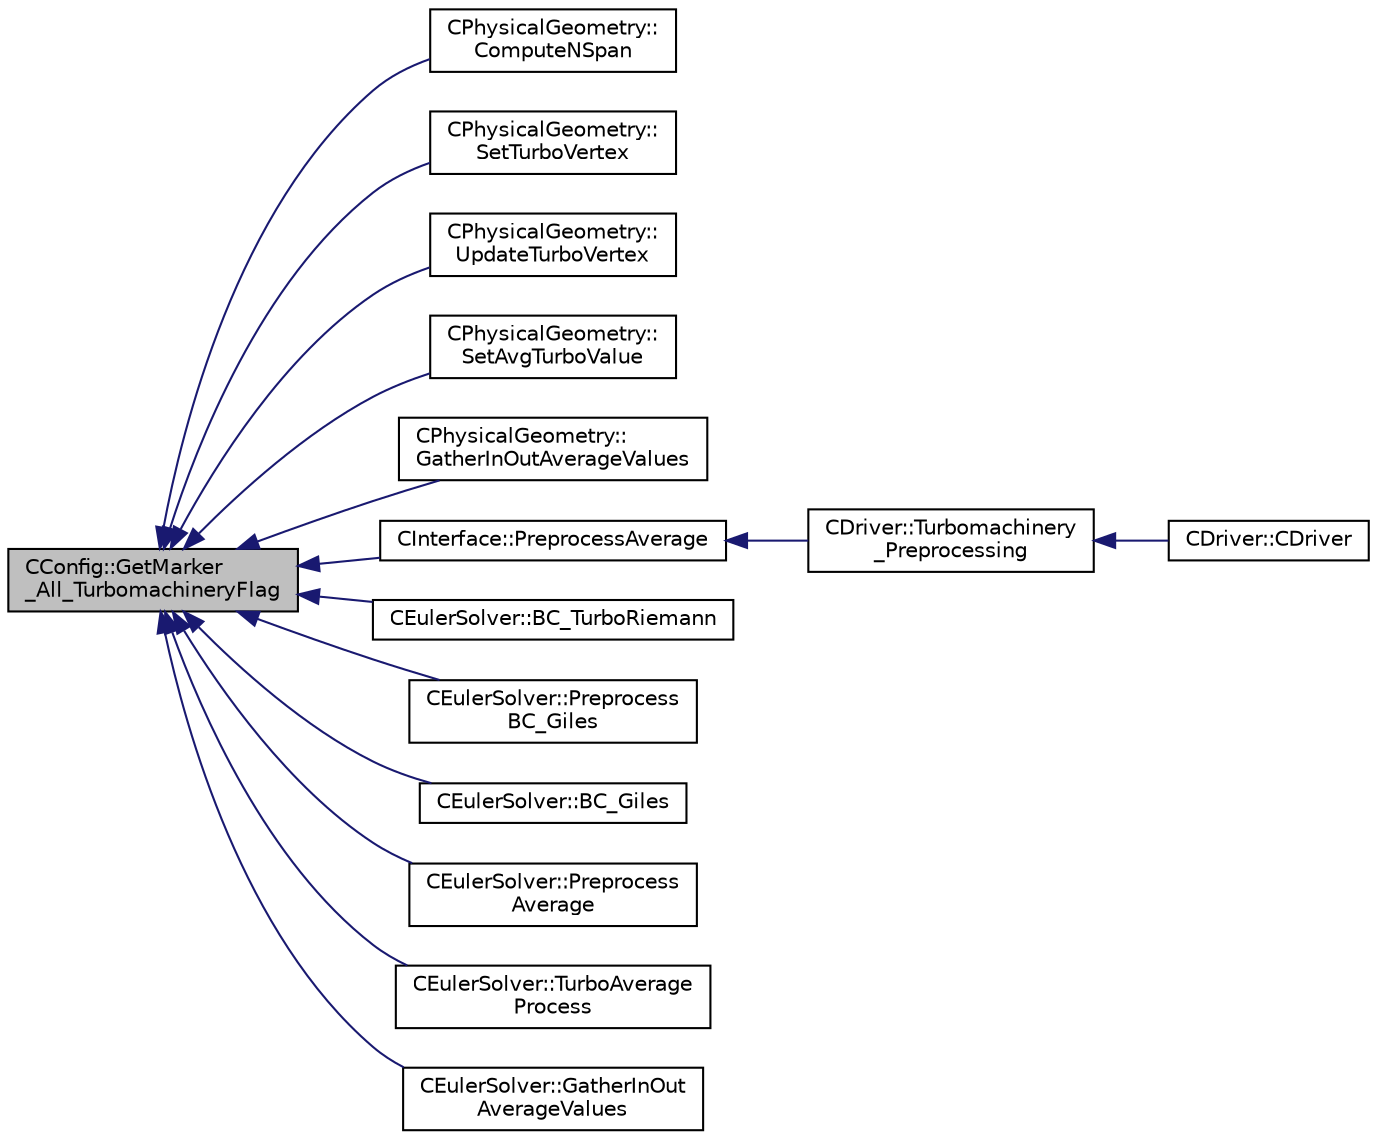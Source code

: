 digraph "CConfig::GetMarker_All_TurbomachineryFlag"
{
  edge [fontname="Helvetica",fontsize="10",labelfontname="Helvetica",labelfontsize="10"];
  node [fontname="Helvetica",fontsize="10",shape=record];
  rankdir="LR";
  Node7044 [label="CConfig::GetMarker\l_All_TurbomachineryFlag",height=0.2,width=0.4,color="black", fillcolor="grey75", style="filled", fontcolor="black"];
  Node7044 -> Node7045 [dir="back",color="midnightblue",fontsize="10",style="solid",fontname="Helvetica"];
  Node7045 [label="CPhysicalGeometry::\lComputeNSpan",height=0.2,width=0.4,color="black", fillcolor="white", style="filled",URL="$class_c_physical_geometry.html#a9aa84f4877184465391ad944264e2c12",tooltip="Set number of span wise level for turbomachinery computation. "];
  Node7044 -> Node7046 [dir="back",color="midnightblue",fontsize="10",style="solid",fontname="Helvetica"];
  Node7046 [label="CPhysicalGeometry::\lSetTurboVertex",height=0.2,width=0.4,color="black", fillcolor="white", style="filled",URL="$class_c_physical_geometry.html#a51481bb8173c15758a94838d29c7f0c7",tooltip="Set turbo boundary vertex. "];
  Node7044 -> Node7047 [dir="back",color="midnightblue",fontsize="10",style="solid",fontname="Helvetica"];
  Node7047 [label="CPhysicalGeometry::\lUpdateTurboVertex",height=0.2,width=0.4,color="black", fillcolor="white", style="filled",URL="$class_c_physical_geometry.html#af127c1132d94b681e79427672637c0fa",tooltip="update turbo boundary vertex. "];
  Node7044 -> Node7048 [dir="back",color="midnightblue",fontsize="10",style="solid",fontname="Helvetica"];
  Node7048 [label="CPhysicalGeometry::\lSetAvgTurboValue",height=0.2,width=0.4,color="black", fillcolor="white", style="filled",URL="$class_c_physical_geometry.html#a9b42df38be11e404f3f2f8e729d0af74",tooltip="Set turbo boundary vertex. "];
  Node7044 -> Node7049 [dir="back",color="midnightblue",fontsize="10",style="solid",fontname="Helvetica"];
  Node7049 [label="CPhysicalGeometry::\lGatherInOutAverageValues",height=0.2,width=0.4,color="black", fillcolor="white", style="filled",URL="$class_c_physical_geometry.html#a217e5337523ba85579c8a3d209bf25d9",tooltip="Set turbo boundary vertex. "];
  Node7044 -> Node7050 [dir="back",color="midnightblue",fontsize="10",style="solid",fontname="Helvetica"];
  Node7050 [label="CInterface::PreprocessAverage",height=0.2,width=0.4,color="black", fillcolor="white", style="filled",URL="$class_c_interface.html#afeec706802639636cbfeddbb1c7a5af5",tooltip="Transfer pre-processing for the mixing plane inteface. "];
  Node7050 -> Node7051 [dir="back",color="midnightblue",fontsize="10",style="solid",fontname="Helvetica"];
  Node7051 [label="CDriver::Turbomachinery\l_Preprocessing",height=0.2,width=0.4,color="black", fillcolor="white", style="filled",URL="$class_c_driver.html#a9189caa3851cae4f1c52d5a7a00e5b27",tooltip="Initiate value for static mesh movement such as the gridVel for the ROTATING frame. "];
  Node7051 -> Node7052 [dir="back",color="midnightblue",fontsize="10",style="solid",fontname="Helvetica"];
  Node7052 [label="CDriver::CDriver",height=0.2,width=0.4,color="black", fillcolor="white", style="filled",URL="$class_c_driver.html#a3fca4a013a6efa9bbb38fe78a86b5f3d",tooltip="Constructor of the class. "];
  Node7044 -> Node7053 [dir="back",color="midnightblue",fontsize="10",style="solid",fontname="Helvetica"];
  Node7053 [label="CEulerSolver::BC_TurboRiemann",height=0.2,width=0.4,color="black", fillcolor="white", style="filled",URL="$class_c_euler_solver.html#a0066305803a18511fb89b8951f4e4866",tooltip="Impose the boundary condition using characteristic recostruction. "];
  Node7044 -> Node7054 [dir="back",color="midnightblue",fontsize="10",style="solid",fontname="Helvetica"];
  Node7054 [label="CEulerSolver::Preprocess\lBC_Giles",height=0.2,width=0.4,color="black", fillcolor="white", style="filled",URL="$class_c_euler_solver.html#a33402619b740bfe68350c50bba14c6ab",tooltip="It computes Fourier transformation for the needed quantities along the pitch for each span in turboma..."];
  Node7044 -> Node7055 [dir="back",color="midnightblue",fontsize="10",style="solid",fontname="Helvetica"];
  Node7055 [label="CEulerSolver::BC_Giles",height=0.2,width=0.4,color="black", fillcolor="white", style="filled",URL="$class_c_euler_solver.html#aa4c3988e3ce0c18460b5c069650c57b0",tooltip="Impose the boundary condition using characteristic recostruction. "];
  Node7044 -> Node7056 [dir="back",color="midnightblue",fontsize="10",style="solid",fontname="Helvetica"];
  Node7056 [label="CEulerSolver::Preprocess\lAverage",height=0.2,width=0.4,color="black", fillcolor="white", style="filled",URL="$class_c_euler_solver.html#ab13b628bfb33a1701ff0807195f953ef",tooltip="It computes average quantities along the span for turbomachinery analysis. "];
  Node7044 -> Node7057 [dir="back",color="midnightblue",fontsize="10",style="solid",fontname="Helvetica"];
  Node7057 [label="CEulerSolver::TurboAverage\lProcess",height=0.2,width=0.4,color="black", fillcolor="white", style="filled",URL="$class_c_euler_solver.html#ab408049d3b4fecc224653176c8d7885a",tooltip="It computes average quantities along the span for turbomachinery analysis. "];
  Node7044 -> Node7058 [dir="back",color="midnightblue",fontsize="10",style="solid",fontname="Helvetica"];
  Node7058 [label="CEulerSolver::GatherInOut\lAverageValues",height=0.2,width=0.4,color="black", fillcolor="white", style="filled",URL="$class_c_euler_solver.html#ab65fe699472aae15ef7ebdad60575875",tooltip="It gathers into the master node average quantities at inflow and outflow needed for turbomachinery an..."];
}
